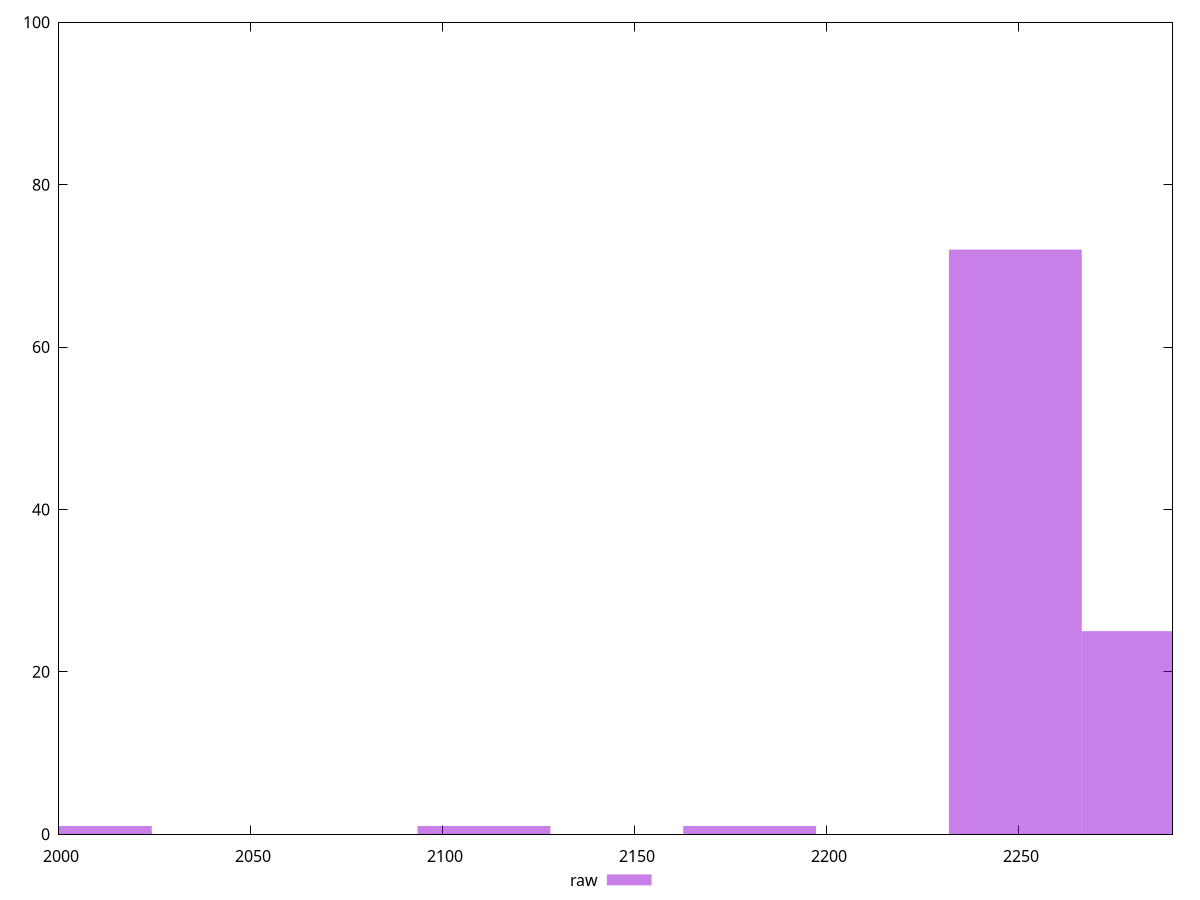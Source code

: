reset

$raw <<EOF
2006.863396066689 1
2249.0710473161166 72
2283.6721403517495 25
2179.868861244852 1
2110.6666751735866 1
EOF

set key outside below
set boxwidth 34.601093035632566
set xrange [2000:2290]
set yrange [0:100]
set trange [0:100]
set style fill transparent solid 0.5 noborder
set terminal svg size 640, 490 enhanced background rgb 'white'
set output "report_00026_2021-02-22T21:38:55.199Z/unused-javascript/samples/pages+cached+noadtech+nomedia/raw/histogram.svg"

plot $raw title "raw" with boxes

reset
